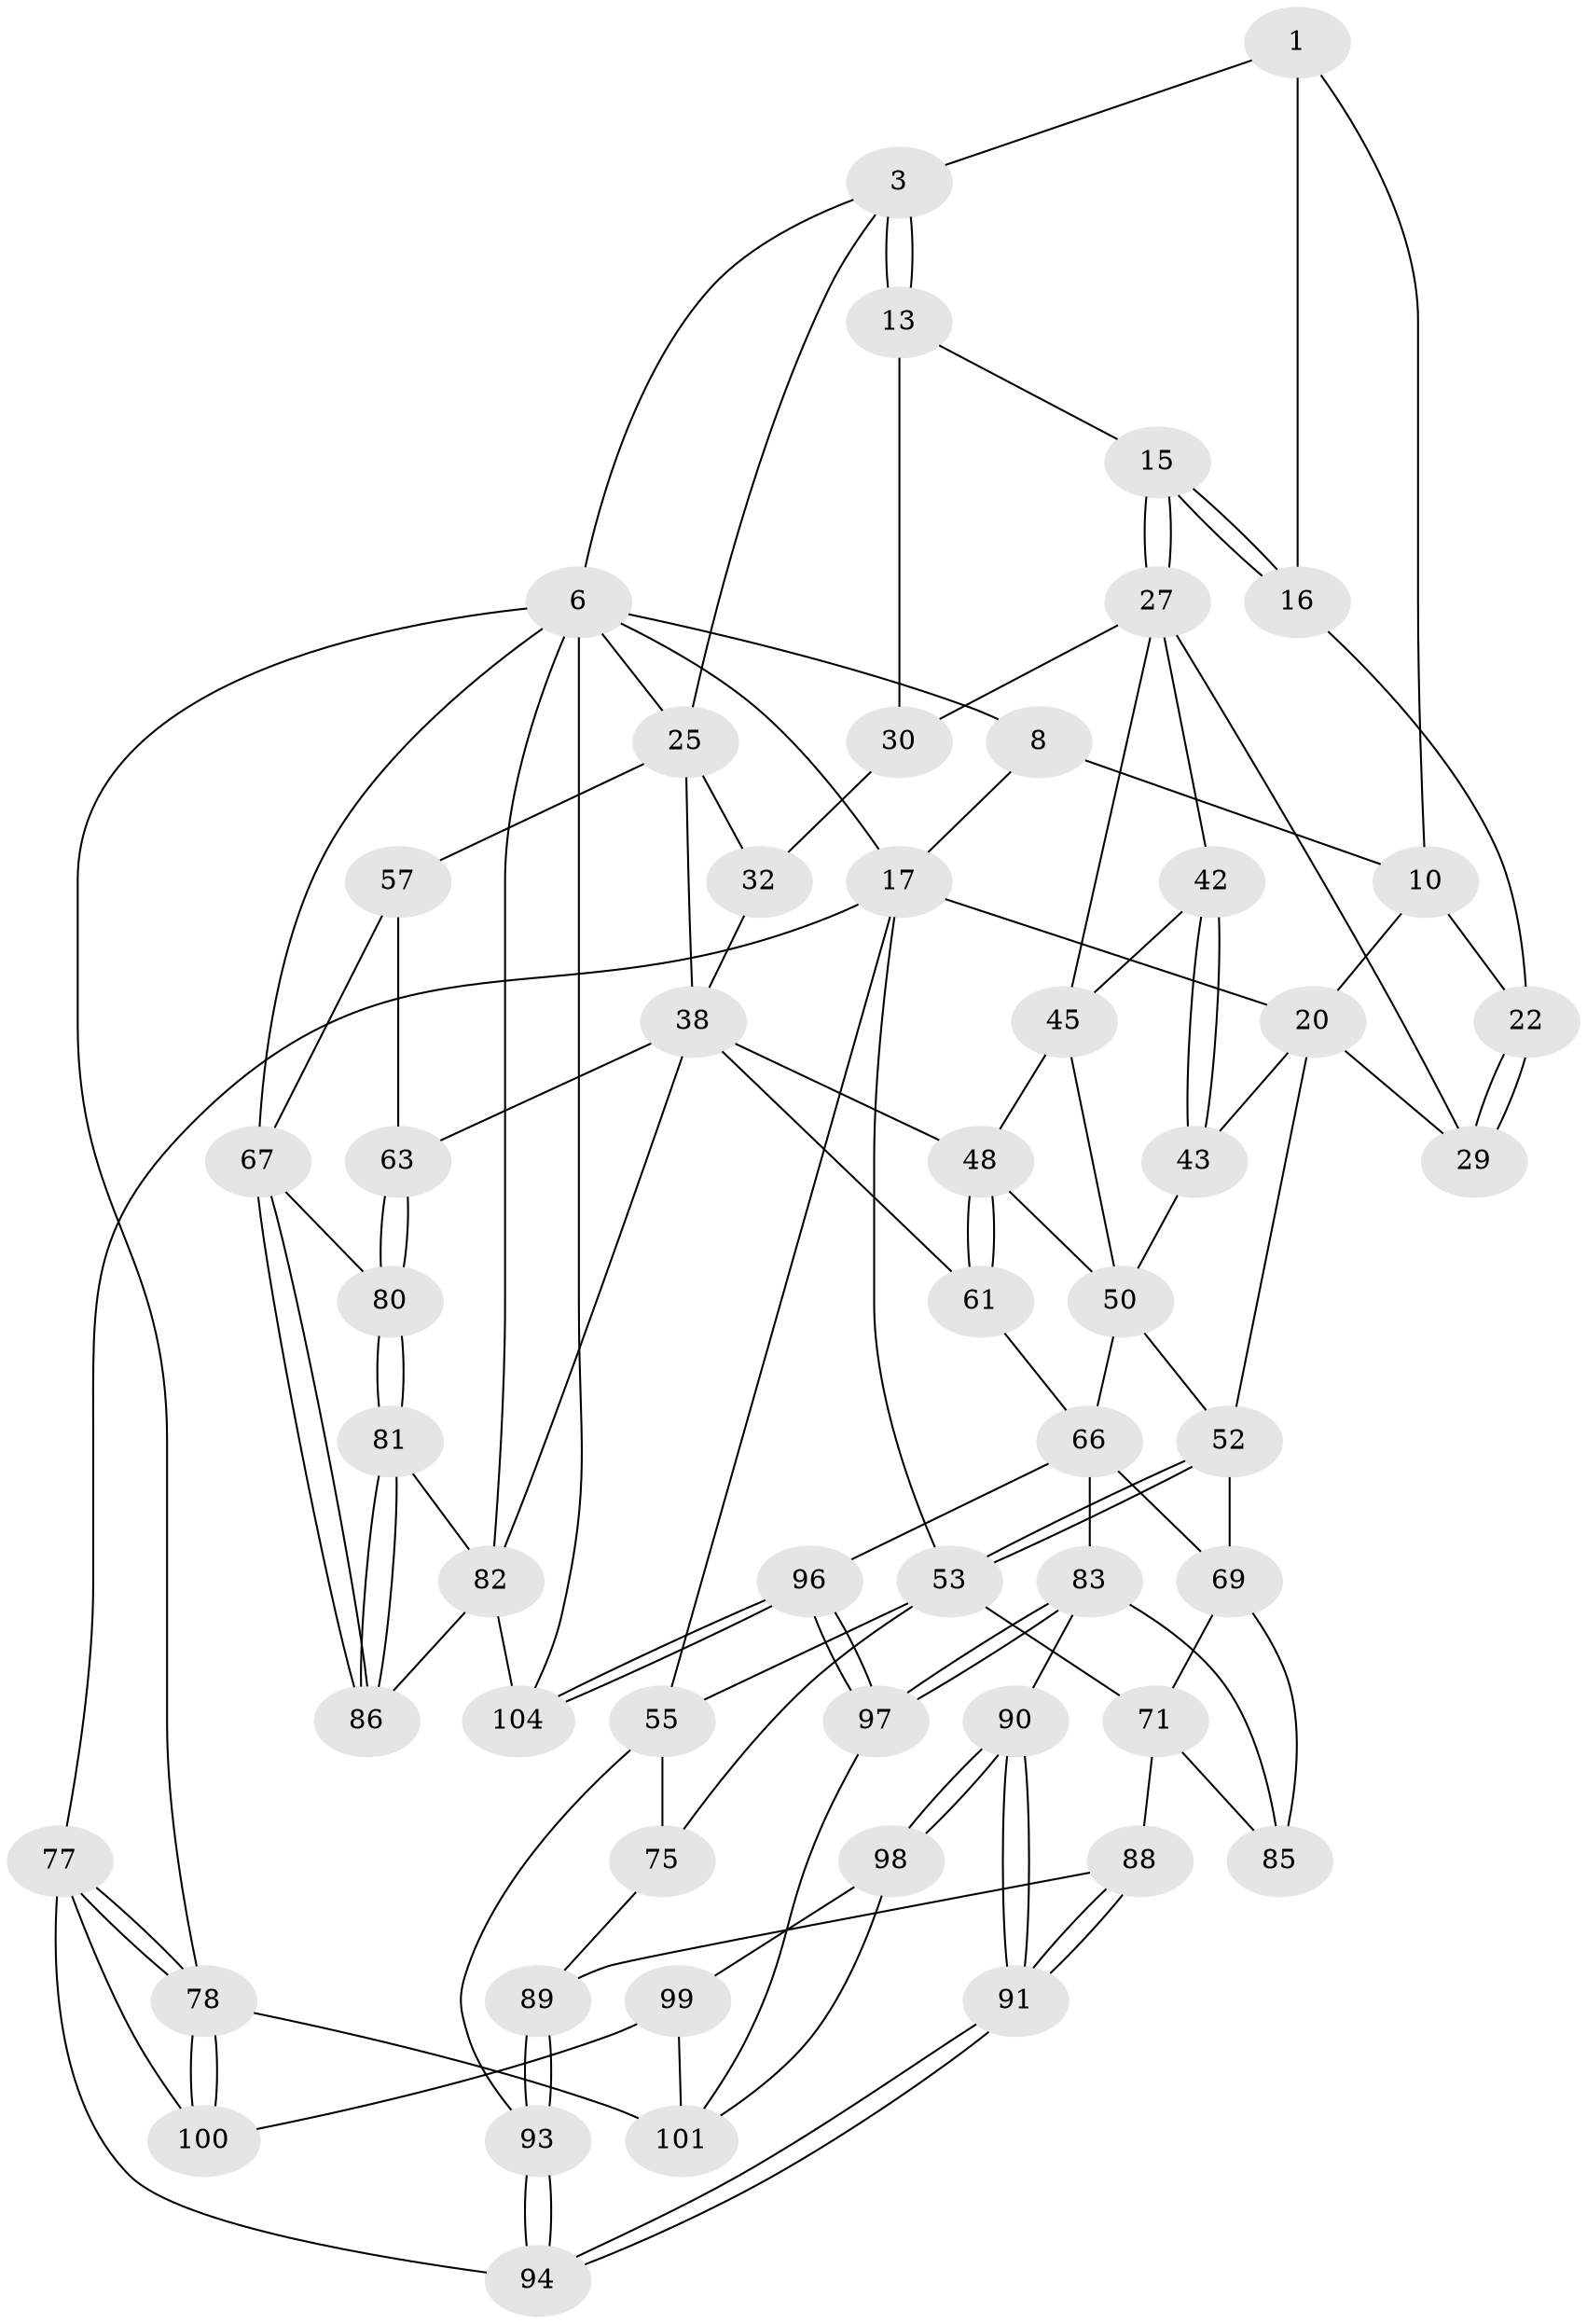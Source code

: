 // original degree distribution, {3: 0.018518518518518517, 4: 0.23148148148148148, 6: 0.21296296296296297, 5: 0.5370370370370371}
// Generated by graph-tools (version 1.1) at 2025/17/03/09/25 04:17:04]
// undirected, 54 vertices, 122 edges
graph export_dot {
graph [start="1"]
  node [color=gray90,style=filled];
  1 [pos="+0.3308494923064846+0",super="+2+9"];
  3 [pos="+0.6916956492809647+0",super="+4"];
  6 [pos="+1+0",super="+7+106+40"];
  8 [pos="+0+0",super="+11"];
  10 [pos="+0.21672292121212303+0.08831143790736139",super="+19"];
  13 [pos="+0.5846143932447099+0.12048287111983265",super="+24+14"];
  15 [pos="+0.4763881852196961+0.19803771402223813"];
  16 [pos="+0.3963738505613083+0.13881440857006683"];
  17 [pos="+0.034889096976920345+0.2861800028871737",super="+21+18"];
  20 [pos="+0.16680221509482243+0.3256129599448722",super="+34"];
  22 [pos="+0.3256586446144027+0.18928386748661788"];
  25 [pos="+0.8556408660757338+0.19034191236777828",super="+36+26"];
  27 [pos="+0.4085287491861967+0.29029441793146055",super="+35+28"];
  29 [pos="+0.367077189523091+0.3040546567976791"];
  30 [pos="+0.5859335931717924+0.31646255251758076",super="+31"];
  32 [pos="+0.7055243640784773+0.34650471473154704",super="+33"];
  38 [pos="+0.779751398381277+0.423311690014738",super="+59+39"];
  42 [pos="+0.39552435271141423+0.39572205521701825"];
  43 [pos="+0.3168652920266109+0.4459442589074529"];
  45 [pos="+0.4953575837338847+0.42182410662727116",super="+46"];
  48 [pos="+0.5617482657205363+0.5770738485427142",super="+49"];
  50 [pos="+0.3862344750301061+0.5027464171912213",super="+51+58"];
  52 [pos="+0.2486592271923346+0.5122231285902836",super="+65"];
  53 [pos="+0.13181993940533182+0.5470904689004098",super="+54+72"];
  55 [pos="+0+0.5963966526163399",super="+76"];
  57 [pos="+0.9126622203489343+0.5227716893136621",super="+62"];
  61 [pos="+0.6325382877346872+0.6778632261630929"];
  63 [pos="+0.8580055838362293+0.5788446011413844"];
  66 [pos="+0.3856679577171386+0.6426895994871255",super="+73"];
  67 [pos="+1+0.6316493032420641",super="+68"];
  69 [pos="+0.26092205166281107+0.6030405146006954",super="+70"];
  71 [pos="+0.1185616409964175+0.6045776793814925",super="+87"];
  75 [pos="+0.04644289997189775+0.6134487476961584"];
  77 [pos="+0+0.759437384606828",super="+95"];
  78 [pos="+0+0.9529900942882028",super="+79"];
  80 [pos="+0.8871048219339698+0.6128205528513714"];
  81 [pos="+0.8962894348089072+0.6628442145690244"];
  82 [pos="+0.8480481545356174+0.7649030805341408",super="+103"];
  83 [pos="+0.25080320765533337+0.7554334169261312",super="+84"];
  85 [pos="+0.20060639273899378+0.6894496102737111"];
  86 [pos="+1+0.7440940916744332"];
  88 [pos="+0.12568444260088366+0.7210716115355018"];
  89 [pos="+0.11027658775898865+0.7168334982418859"];
  90 [pos="+0.1748136380337836+0.7967465615757263"];
  91 [pos="+0.15141418543361546+0.7738834653068053"];
  93 [pos="+0.05220422897434279+0.7303429489274149"];
  94 [pos="+0.053146017370898614+0.7641301721056203"];
  96 [pos="+0.5183654290307951+1"];
  97 [pos="+0.5173778620551606+1"];
  98 [pos="+0.16272165883689008+0.8356092348359712"];
  99 [pos="+0.10279313540941813+0.8557839105820122"];
  100 [pos="+0.04836275862160204+0.8191572841553035"];
  101 [pos="+0.4560937914855788+1",super="+102"];
  104 [pos="+0.6401819161784373+1"];
  1 -- 3;
  1 -- 16;
  1 -- 10;
  3 -- 13 [weight=2];
  3 -- 13;
  3 -- 6;
  3 -- 25 [weight=2];
  6 -- 8;
  6 -- 104;
  6 -- 82;
  6 -- 78 [weight=2];
  6 -- 25;
  6 -- 67;
  6 -- 17;
  8 -- 17;
  8 -- 10;
  10 -- 20;
  10 -- 22;
  13 -- 30 [weight=2];
  13 -- 15;
  15 -- 16;
  15 -- 16;
  15 -- 27;
  15 -- 27;
  16 -- 22;
  17 -- 20;
  17 -- 53;
  17 -- 77;
  17 -- 55;
  20 -- 43;
  20 -- 29;
  20 -- 52;
  22 -- 29;
  22 -- 29;
  25 -- 38;
  25 -- 57 [weight=2];
  25 -- 32;
  27 -- 45;
  27 -- 42;
  27 -- 29;
  27 -- 30;
  30 -- 32;
  32 -- 38 [weight=2];
  38 -- 82;
  38 -- 61;
  38 -- 63;
  38 -- 48;
  42 -- 43;
  42 -- 43;
  42 -- 45;
  43 -- 50;
  45 -- 48;
  45 -- 50;
  48 -- 61;
  48 -- 61;
  48 -- 50;
  50 -- 52;
  50 -- 66 [weight=2];
  52 -- 53;
  52 -- 53;
  52 -- 69;
  53 -- 55;
  53 -- 75;
  53 -- 71;
  55 -- 75;
  55 -- 93;
  57 -- 63;
  57 -- 67;
  61 -- 66;
  63 -- 80;
  63 -- 80;
  66 -- 96;
  66 -- 83;
  66 -- 69;
  67 -- 86;
  67 -- 86;
  67 -- 80;
  69 -- 85;
  69 -- 71;
  71 -- 88;
  71 -- 85;
  75 -- 89;
  77 -- 78;
  77 -- 78;
  77 -- 100;
  77 -- 94;
  78 -- 100;
  78 -- 100;
  78 -- 101 [weight=2];
  80 -- 81;
  80 -- 81;
  81 -- 82;
  81 -- 86;
  81 -- 86;
  82 -- 104;
  82 -- 86;
  83 -- 97;
  83 -- 97;
  83 -- 90;
  83 -- 85;
  88 -- 89;
  88 -- 91;
  88 -- 91;
  89 -- 93;
  89 -- 93;
  90 -- 91;
  90 -- 91;
  90 -- 98;
  90 -- 98;
  91 -- 94;
  91 -- 94;
  93 -- 94;
  93 -- 94;
  96 -- 97;
  96 -- 97;
  96 -- 104;
  96 -- 104;
  97 -- 101;
  98 -- 99;
  98 -- 101;
  99 -- 100;
  99 -- 101;
}
